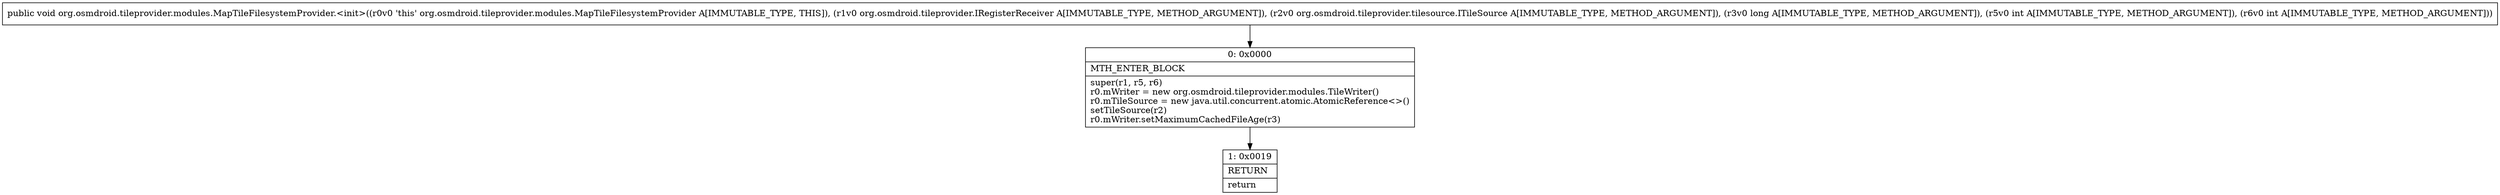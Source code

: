 digraph "CFG fororg.osmdroid.tileprovider.modules.MapTileFilesystemProvider.\<init\>(Lorg\/osmdroid\/tileprovider\/IRegisterReceiver;Lorg\/osmdroid\/tileprovider\/tilesource\/ITileSource;JII)V" {
Node_0 [shape=record,label="{0\:\ 0x0000|MTH_ENTER_BLOCK\l|super(r1, r5, r6)\lr0.mWriter = new org.osmdroid.tileprovider.modules.TileWriter()\lr0.mTileSource = new java.util.concurrent.atomic.AtomicReference\<\>()\lsetTileSource(r2)\lr0.mWriter.setMaximumCachedFileAge(r3)\l}"];
Node_1 [shape=record,label="{1\:\ 0x0019|RETURN\l|return\l}"];
MethodNode[shape=record,label="{public void org.osmdroid.tileprovider.modules.MapTileFilesystemProvider.\<init\>((r0v0 'this' org.osmdroid.tileprovider.modules.MapTileFilesystemProvider A[IMMUTABLE_TYPE, THIS]), (r1v0 org.osmdroid.tileprovider.IRegisterReceiver A[IMMUTABLE_TYPE, METHOD_ARGUMENT]), (r2v0 org.osmdroid.tileprovider.tilesource.ITileSource A[IMMUTABLE_TYPE, METHOD_ARGUMENT]), (r3v0 long A[IMMUTABLE_TYPE, METHOD_ARGUMENT]), (r5v0 int A[IMMUTABLE_TYPE, METHOD_ARGUMENT]), (r6v0 int A[IMMUTABLE_TYPE, METHOD_ARGUMENT])) }"];
MethodNode -> Node_0;
Node_0 -> Node_1;
}

